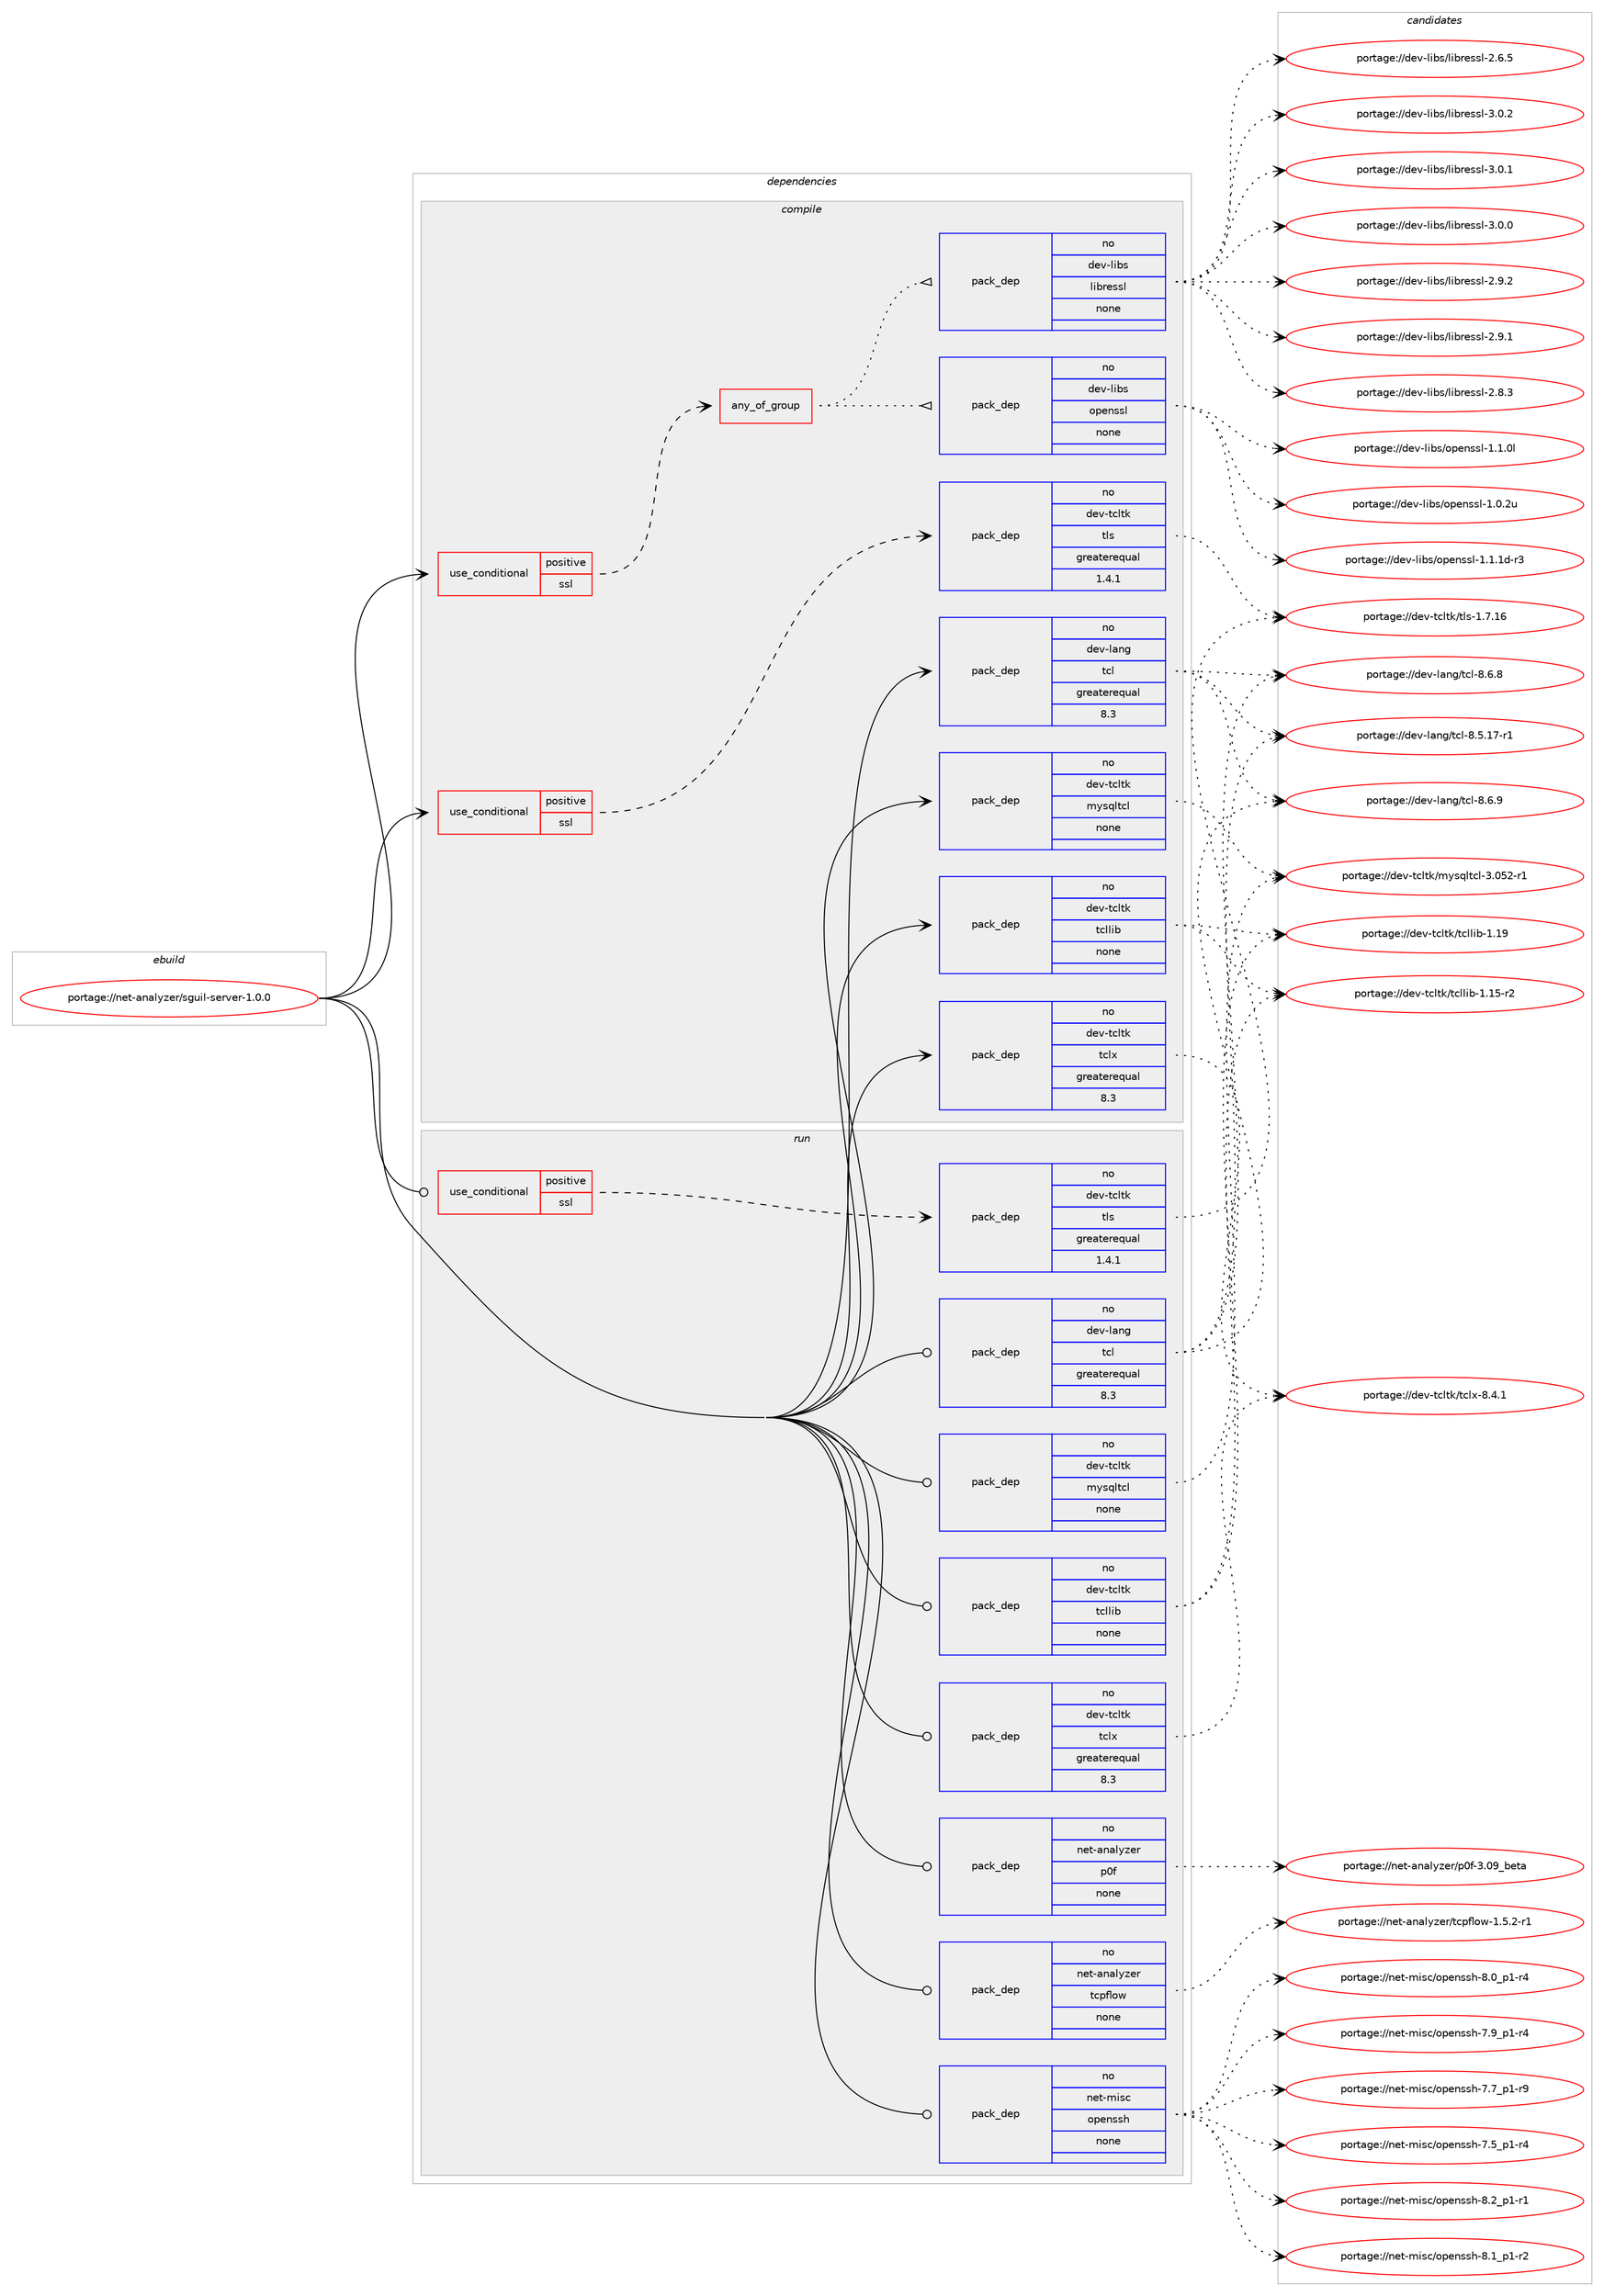 digraph prolog {

# *************
# Graph options
# *************

newrank=true;
concentrate=true;
compound=true;
graph [rankdir=LR,fontname=Helvetica,fontsize=10,ranksep=1.5];#, ranksep=2.5, nodesep=0.2];
edge  [arrowhead=vee];
node  [fontname=Helvetica,fontsize=10];

# **********
# The ebuild
# **********

subgraph cluster_leftcol {
color=gray;
rank=same;
label=<<i>ebuild</i>>;
id [label="portage://net-analyzer/sguil-server-1.0.0", color=red, width=4, href="../net-analyzer/sguil-server-1.0.0.svg"];
}

# ****************
# The dependencies
# ****************

subgraph cluster_midcol {
color=gray;
label=<<i>dependencies</i>>;
subgraph cluster_compile {
fillcolor="#eeeeee";
style=filled;
label=<<i>compile</i>>;
subgraph cond35227 {
dependency156781 [label=<<TABLE BORDER="0" CELLBORDER="1" CELLSPACING="0" CELLPADDING="4"><TR><TD ROWSPAN="3" CELLPADDING="10">use_conditional</TD></TR><TR><TD>positive</TD></TR><TR><TD>ssl</TD></TR></TABLE>>, shape=none, color=red];
subgraph any2384 {
dependency156782 [label=<<TABLE BORDER="0" CELLBORDER="1" CELLSPACING="0" CELLPADDING="4"><TR><TD CELLPADDING="10">any_of_group</TD></TR></TABLE>>, shape=none, color=red];subgraph pack119018 {
dependency156783 [label=<<TABLE BORDER="0" CELLBORDER="1" CELLSPACING="0" CELLPADDING="4" WIDTH="220"><TR><TD ROWSPAN="6" CELLPADDING="30">pack_dep</TD></TR><TR><TD WIDTH="110">no</TD></TR><TR><TD>dev-libs</TD></TR><TR><TD>openssl</TD></TR><TR><TD>none</TD></TR><TR><TD></TD></TR></TABLE>>, shape=none, color=blue];
}
dependency156782:e -> dependency156783:w [weight=20,style="dotted",arrowhead="oinv"];
subgraph pack119019 {
dependency156784 [label=<<TABLE BORDER="0" CELLBORDER="1" CELLSPACING="0" CELLPADDING="4" WIDTH="220"><TR><TD ROWSPAN="6" CELLPADDING="30">pack_dep</TD></TR><TR><TD WIDTH="110">no</TD></TR><TR><TD>dev-libs</TD></TR><TR><TD>libressl</TD></TR><TR><TD>none</TD></TR><TR><TD></TD></TR></TABLE>>, shape=none, color=blue];
}
dependency156782:e -> dependency156784:w [weight=20,style="dotted",arrowhead="oinv"];
}
dependency156781:e -> dependency156782:w [weight=20,style="dashed",arrowhead="vee"];
}
id:e -> dependency156781:w [weight=20,style="solid",arrowhead="vee"];
subgraph cond35228 {
dependency156785 [label=<<TABLE BORDER="0" CELLBORDER="1" CELLSPACING="0" CELLPADDING="4"><TR><TD ROWSPAN="3" CELLPADDING="10">use_conditional</TD></TR><TR><TD>positive</TD></TR><TR><TD>ssl</TD></TR></TABLE>>, shape=none, color=red];
subgraph pack119020 {
dependency156786 [label=<<TABLE BORDER="0" CELLBORDER="1" CELLSPACING="0" CELLPADDING="4" WIDTH="220"><TR><TD ROWSPAN="6" CELLPADDING="30">pack_dep</TD></TR><TR><TD WIDTH="110">no</TD></TR><TR><TD>dev-tcltk</TD></TR><TR><TD>tls</TD></TR><TR><TD>greaterequal</TD></TR><TR><TD>1.4.1</TD></TR></TABLE>>, shape=none, color=blue];
}
dependency156785:e -> dependency156786:w [weight=20,style="dashed",arrowhead="vee"];
}
id:e -> dependency156785:w [weight=20,style="solid",arrowhead="vee"];
subgraph pack119021 {
dependency156787 [label=<<TABLE BORDER="0" CELLBORDER="1" CELLSPACING="0" CELLPADDING="4" WIDTH="220"><TR><TD ROWSPAN="6" CELLPADDING="30">pack_dep</TD></TR><TR><TD WIDTH="110">no</TD></TR><TR><TD>dev-lang</TD></TR><TR><TD>tcl</TD></TR><TR><TD>greaterequal</TD></TR><TR><TD>8.3</TD></TR></TABLE>>, shape=none, color=blue];
}
id:e -> dependency156787:w [weight=20,style="solid",arrowhead="vee"];
subgraph pack119022 {
dependency156788 [label=<<TABLE BORDER="0" CELLBORDER="1" CELLSPACING="0" CELLPADDING="4" WIDTH="220"><TR><TD ROWSPAN="6" CELLPADDING="30">pack_dep</TD></TR><TR><TD WIDTH="110">no</TD></TR><TR><TD>dev-tcltk</TD></TR><TR><TD>mysqltcl</TD></TR><TR><TD>none</TD></TR><TR><TD></TD></TR></TABLE>>, shape=none, color=blue];
}
id:e -> dependency156788:w [weight=20,style="solid",arrowhead="vee"];
subgraph pack119023 {
dependency156789 [label=<<TABLE BORDER="0" CELLBORDER="1" CELLSPACING="0" CELLPADDING="4" WIDTH="220"><TR><TD ROWSPAN="6" CELLPADDING="30">pack_dep</TD></TR><TR><TD WIDTH="110">no</TD></TR><TR><TD>dev-tcltk</TD></TR><TR><TD>tcllib</TD></TR><TR><TD>none</TD></TR><TR><TD></TD></TR></TABLE>>, shape=none, color=blue];
}
id:e -> dependency156789:w [weight=20,style="solid",arrowhead="vee"];
subgraph pack119024 {
dependency156790 [label=<<TABLE BORDER="0" CELLBORDER="1" CELLSPACING="0" CELLPADDING="4" WIDTH="220"><TR><TD ROWSPAN="6" CELLPADDING="30">pack_dep</TD></TR><TR><TD WIDTH="110">no</TD></TR><TR><TD>dev-tcltk</TD></TR><TR><TD>tclx</TD></TR><TR><TD>greaterequal</TD></TR><TR><TD>8.3</TD></TR></TABLE>>, shape=none, color=blue];
}
id:e -> dependency156790:w [weight=20,style="solid",arrowhead="vee"];
}
subgraph cluster_compileandrun {
fillcolor="#eeeeee";
style=filled;
label=<<i>compile and run</i>>;
}
subgraph cluster_run {
fillcolor="#eeeeee";
style=filled;
label=<<i>run</i>>;
subgraph cond35229 {
dependency156791 [label=<<TABLE BORDER="0" CELLBORDER="1" CELLSPACING="0" CELLPADDING="4"><TR><TD ROWSPAN="3" CELLPADDING="10">use_conditional</TD></TR><TR><TD>positive</TD></TR><TR><TD>ssl</TD></TR></TABLE>>, shape=none, color=red];
subgraph pack119025 {
dependency156792 [label=<<TABLE BORDER="0" CELLBORDER="1" CELLSPACING="0" CELLPADDING="4" WIDTH="220"><TR><TD ROWSPAN="6" CELLPADDING="30">pack_dep</TD></TR><TR><TD WIDTH="110">no</TD></TR><TR><TD>dev-tcltk</TD></TR><TR><TD>tls</TD></TR><TR><TD>greaterequal</TD></TR><TR><TD>1.4.1</TD></TR></TABLE>>, shape=none, color=blue];
}
dependency156791:e -> dependency156792:w [weight=20,style="dashed",arrowhead="vee"];
}
id:e -> dependency156791:w [weight=20,style="solid",arrowhead="odot"];
subgraph pack119026 {
dependency156793 [label=<<TABLE BORDER="0" CELLBORDER="1" CELLSPACING="0" CELLPADDING="4" WIDTH="220"><TR><TD ROWSPAN="6" CELLPADDING="30">pack_dep</TD></TR><TR><TD WIDTH="110">no</TD></TR><TR><TD>dev-lang</TD></TR><TR><TD>tcl</TD></TR><TR><TD>greaterequal</TD></TR><TR><TD>8.3</TD></TR></TABLE>>, shape=none, color=blue];
}
id:e -> dependency156793:w [weight=20,style="solid",arrowhead="odot"];
subgraph pack119027 {
dependency156794 [label=<<TABLE BORDER="0" CELLBORDER="1" CELLSPACING="0" CELLPADDING="4" WIDTH="220"><TR><TD ROWSPAN="6" CELLPADDING="30">pack_dep</TD></TR><TR><TD WIDTH="110">no</TD></TR><TR><TD>dev-tcltk</TD></TR><TR><TD>mysqltcl</TD></TR><TR><TD>none</TD></TR><TR><TD></TD></TR></TABLE>>, shape=none, color=blue];
}
id:e -> dependency156794:w [weight=20,style="solid",arrowhead="odot"];
subgraph pack119028 {
dependency156795 [label=<<TABLE BORDER="0" CELLBORDER="1" CELLSPACING="0" CELLPADDING="4" WIDTH="220"><TR><TD ROWSPAN="6" CELLPADDING="30">pack_dep</TD></TR><TR><TD WIDTH="110">no</TD></TR><TR><TD>dev-tcltk</TD></TR><TR><TD>tcllib</TD></TR><TR><TD>none</TD></TR><TR><TD></TD></TR></TABLE>>, shape=none, color=blue];
}
id:e -> dependency156795:w [weight=20,style="solid",arrowhead="odot"];
subgraph pack119029 {
dependency156796 [label=<<TABLE BORDER="0" CELLBORDER="1" CELLSPACING="0" CELLPADDING="4" WIDTH="220"><TR><TD ROWSPAN="6" CELLPADDING="30">pack_dep</TD></TR><TR><TD WIDTH="110">no</TD></TR><TR><TD>dev-tcltk</TD></TR><TR><TD>tclx</TD></TR><TR><TD>greaterequal</TD></TR><TR><TD>8.3</TD></TR></TABLE>>, shape=none, color=blue];
}
id:e -> dependency156796:w [weight=20,style="solid",arrowhead="odot"];
subgraph pack119030 {
dependency156797 [label=<<TABLE BORDER="0" CELLBORDER="1" CELLSPACING="0" CELLPADDING="4" WIDTH="220"><TR><TD ROWSPAN="6" CELLPADDING="30">pack_dep</TD></TR><TR><TD WIDTH="110">no</TD></TR><TR><TD>net-analyzer</TD></TR><TR><TD>p0f</TD></TR><TR><TD>none</TD></TR><TR><TD></TD></TR></TABLE>>, shape=none, color=blue];
}
id:e -> dependency156797:w [weight=20,style="solid",arrowhead="odot"];
subgraph pack119031 {
dependency156798 [label=<<TABLE BORDER="0" CELLBORDER="1" CELLSPACING="0" CELLPADDING="4" WIDTH="220"><TR><TD ROWSPAN="6" CELLPADDING="30">pack_dep</TD></TR><TR><TD WIDTH="110">no</TD></TR><TR><TD>net-analyzer</TD></TR><TR><TD>tcpflow</TD></TR><TR><TD>none</TD></TR><TR><TD></TD></TR></TABLE>>, shape=none, color=blue];
}
id:e -> dependency156798:w [weight=20,style="solid",arrowhead="odot"];
subgraph pack119032 {
dependency156799 [label=<<TABLE BORDER="0" CELLBORDER="1" CELLSPACING="0" CELLPADDING="4" WIDTH="220"><TR><TD ROWSPAN="6" CELLPADDING="30">pack_dep</TD></TR><TR><TD WIDTH="110">no</TD></TR><TR><TD>net-misc</TD></TR><TR><TD>openssh</TD></TR><TR><TD>none</TD></TR><TR><TD></TD></TR></TABLE>>, shape=none, color=blue];
}
id:e -> dependency156799:w [weight=20,style="solid",arrowhead="odot"];
}
}

# **************
# The candidates
# **************

subgraph cluster_choices {
rank=same;
color=gray;
label=<<i>candidates</i>>;

subgraph choice119018 {
color=black;
nodesep=1;
choice1001011184510810598115471111121011101151151084549464946491004511451 [label="portage://dev-libs/openssl-1.1.1d-r3", color=red, width=4,href="../dev-libs/openssl-1.1.1d-r3.svg"];
choice100101118451081059811547111112101110115115108454946494648108 [label="portage://dev-libs/openssl-1.1.0l", color=red, width=4,href="../dev-libs/openssl-1.1.0l.svg"];
choice100101118451081059811547111112101110115115108454946484650117 [label="portage://dev-libs/openssl-1.0.2u", color=red, width=4,href="../dev-libs/openssl-1.0.2u.svg"];
dependency156783:e -> choice1001011184510810598115471111121011101151151084549464946491004511451:w [style=dotted,weight="100"];
dependency156783:e -> choice100101118451081059811547111112101110115115108454946494648108:w [style=dotted,weight="100"];
dependency156783:e -> choice100101118451081059811547111112101110115115108454946484650117:w [style=dotted,weight="100"];
}
subgraph choice119019 {
color=black;
nodesep=1;
choice10010111845108105981154710810598114101115115108455146484650 [label="portage://dev-libs/libressl-3.0.2", color=red, width=4,href="../dev-libs/libressl-3.0.2.svg"];
choice10010111845108105981154710810598114101115115108455146484649 [label="portage://dev-libs/libressl-3.0.1", color=red, width=4,href="../dev-libs/libressl-3.0.1.svg"];
choice10010111845108105981154710810598114101115115108455146484648 [label="portage://dev-libs/libressl-3.0.0", color=red, width=4,href="../dev-libs/libressl-3.0.0.svg"];
choice10010111845108105981154710810598114101115115108455046574650 [label="portage://dev-libs/libressl-2.9.2", color=red, width=4,href="../dev-libs/libressl-2.9.2.svg"];
choice10010111845108105981154710810598114101115115108455046574649 [label="portage://dev-libs/libressl-2.9.1", color=red, width=4,href="../dev-libs/libressl-2.9.1.svg"];
choice10010111845108105981154710810598114101115115108455046564651 [label="portage://dev-libs/libressl-2.8.3", color=red, width=4,href="../dev-libs/libressl-2.8.3.svg"];
choice10010111845108105981154710810598114101115115108455046544653 [label="portage://dev-libs/libressl-2.6.5", color=red, width=4,href="../dev-libs/libressl-2.6.5.svg"];
dependency156784:e -> choice10010111845108105981154710810598114101115115108455146484650:w [style=dotted,weight="100"];
dependency156784:e -> choice10010111845108105981154710810598114101115115108455146484649:w [style=dotted,weight="100"];
dependency156784:e -> choice10010111845108105981154710810598114101115115108455146484648:w [style=dotted,weight="100"];
dependency156784:e -> choice10010111845108105981154710810598114101115115108455046574650:w [style=dotted,weight="100"];
dependency156784:e -> choice10010111845108105981154710810598114101115115108455046574649:w [style=dotted,weight="100"];
dependency156784:e -> choice10010111845108105981154710810598114101115115108455046564651:w [style=dotted,weight="100"];
dependency156784:e -> choice10010111845108105981154710810598114101115115108455046544653:w [style=dotted,weight="100"];
}
subgraph choice119020 {
color=black;
nodesep=1;
choice10010111845116991081161074711610811545494655464954 [label="portage://dev-tcltk/tls-1.7.16", color=red, width=4,href="../dev-tcltk/tls-1.7.16.svg"];
dependency156786:e -> choice10010111845116991081161074711610811545494655464954:w [style=dotted,weight="100"];
}
subgraph choice119021 {
color=black;
nodesep=1;
choice10010111845108971101034711699108455646544657 [label="portage://dev-lang/tcl-8.6.9", color=red, width=4,href="../dev-lang/tcl-8.6.9.svg"];
choice10010111845108971101034711699108455646544656 [label="portage://dev-lang/tcl-8.6.8", color=red, width=4,href="../dev-lang/tcl-8.6.8.svg"];
choice10010111845108971101034711699108455646534649554511449 [label="portage://dev-lang/tcl-8.5.17-r1", color=red, width=4,href="../dev-lang/tcl-8.5.17-r1.svg"];
dependency156787:e -> choice10010111845108971101034711699108455646544657:w [style=dotted,weight="100"];
dependency156787:e -> choice10010111845108971101034711699108455646544656:w [style=dotted,weight="100"];
dependency156787:e -> choice10010111845108971101034711699108455646534649554511449:w [style=dotted,weight="100"];
}
subgraph choice119022 {
color=black;
nodesep=1;
choice100101118451169910811610747109121115113108116991084551464853504511449 [label="portage://dev-tcltk/mysqltcl-3.052-r1", color=red, width=4,href="../dev-tcltk/mysqltcl-3.052-r1.svg"];
dependency156788:e -> choice100101118451169910811610747109121115113108116991084551464853504511449:w [style=dotted,weight="100"];
}
subgraph choice119023 {
color=black;
nodesep=1;
choice10010111845116991081161074711699108108105984549464957 [label="portage://dev-tcltk/tcllib-1.19", color=red, width=4,href="../dev-tcltk/tcllib-1.19.svg"];
choice100101118451169910811610747116991081081059845494649534511450 [label="portage://dev-tcltk/tcllib-1.15-r2", color=red, width=4,href="../dev-tcltk/tcllib-1.15-r2.svg"];
dependency156789:e -> choice10010111845116991081161074711699108108105984549464957:w [style=dotted,weight="100"];
dependency156789:e -> choice100101118451169910811610747116991081081059845494649534511450:w [style=dotted,weight="100"];
}
subgraph choice119024 {
color=black;
nodesep=1;
choice10010111845116991081161074711699108120455646524649 [label="portage://dev-tcltk/tclx-8.4.1", color=red, width=4,href="../dev-tcltk/tclx-8.4.1.svg"];
dependency156790:e -> choice10010111845116991081161074711699108120455646524649:w [style=dotted,weight="100"];
}
subgraph choice119025 {
color=black;
nodesep=1;
choice10010111845116991081161074711610811545494655464954 [label="portage://dev-tcltk/tls-1.7.16", color=red, width=4,href="../dev-tcltk/tls-1.7.16.svg"];
dependency156792:e -> choice10010111845116991081161074711610811545494655464954:w [style=dotted,weight="100"];
}
subgraph choice119026 {
color=black;
nodesep=1;
choice10010111845108971101034711699108455646544657 [label="portage://dev-lang/tcl-8.6.9", color=red, width=4,href="../dev-lang/tcl-8.6.9.svg"];
choice10010111845108971101034711699108455646544656 [label="portage://dev-lang/tcl-8.6.8", color=red, width=4,href="../dev-lang/tcl-8.6.8.svg"];
choice10010111845108971101034711699108455646534649554511449 [label="portage://dev-lang/tcl-8.5.17-r1", color=red, width=4,href="../dev-lang/tcl-8.5.17-r1.svg"];
dependency156793:e -> choice10010111845108971101034711699108455646544657:w [style=dotted,weight="100"];
dependency156793:e -> choice10010111845108971101034711699108455646544656:w [style=dotted,weight="100"];
dependency156793:e -> choice10010111845108971101034711699108455646534649554511449:w [style=dotted,weight="100"];
}
subgraph choice119027 {
color=black;
nodesep=1;
choice100101118451169910811610747109121115113108116991084551464853504511449 [label="portage://dev-tcltk/mysqltcl-3.052-r1", color=red, width=4,href="../dev-tcltk/mysqltcl-3.052-r1.svg"];
dependency156794:e -> choice100101118451169910811610747109121115113108116991084551464853504511449:w [style=dotted,weight="100"];
}
subgraph choice119028 {
color=black;
nodesep=1;
choice10010111845116991081161074711699108108105984549464957 [label="portage://dev-tcltk/tcllib-1.19", color=red, width=4,href="../dev-tcltk/tcllib-1.19.svg"];
choice100101118451169910811610747116991081081059845494649534511450 [label="portage://dev-tcltk/tcllib-1.15-r2", color=red, width=4,href="../dev-tcltk/tcllib-1.15-r2.svg"];
dependency156795:e -> choice10010111845116991081161074711699108108105984549464957:w [style=dotted,weight="100"];
dependency156795:e -> choice100101118451169910811610747116991081081059845494649534511450:w [style=dotted,weight="100"];
}
subgraph choice119029 {
color=black;
nodesep=1;
choice10010111845116991081161074711699108120455646524649 [label="portage://dev-tcltk/tclx-8.4.1", color=red, width=4,href="../dev-tcltk/tclx-8.4.1.svg"];
dependency156796:e -> choice10010111845116991081161074711699108120455646524649:w [style=dotted,weight="100"];
}
subgraph choice119030 {
color=black;
nodesep=1;
choice11010111645971109710812112210111447112481024551464857959810111697 [label="portage://net-analyzer/p0f-3.09_beta", color=red, width=4,href="../net-analyzer/p0f-3.09_beta.svg"];
dependency156797:e -> choice11010111645971109710812112210111447112481024551464857959810111697:w [style=dotted,weight="100"];
}
subgraph choice119031 {
color=black;
nodesep=1;
choice11010111645971109710812112210111447116991121021081111194549465346504511449 [label="portage://net-analyzer/tcpflow-1.5.2-r1", color=red, width=4,href="../net-analyzer/tcpflow-1.5.2-r1.svg"];
dependency156798:e -> choice11010111645971109710812112210111447116991121021081111194549465346504511449:w [style=dotted,weight="100"];
}
subgraph choice119032 {
color=black;
nodesep=1;
choice1101011164510910511599471111121011101151151044556465095112494511449 [label="portage://net-misc/openssh-8.2_p1-r1", color=red, width=4,href="../net-misc/openssh-8.2_p1-r1.svg"];
choice1101011164510910511599471111121011101151151044556464995112494511450 [label="portage://net-misc/openssh-8.1_p1-r2", color=red, width=4,href="../net-misc/openssh-8.1_p1-r2.svg"];
choice1101011164510910511599471111121011101151151044556464895112494511452 [label="portage://net-misc/openssh-8.0_p1-r4", color=red, width=4,href="../net-misc/openssh-8.0_p1-r4.svg"];
choice1101011164510910511599471111121011101151151044555465795112494511452 [label="portage://net-misc/openssh-7.9_p1-r4", color=red, width=4,href="../net-misc/openssh-7.9_p1-r4.svg"];
choice1101011164510910511599471111121011101151151044555465595112494511457 [label="portage://net-misc/openssh-7.7_p1-r9", color=red, width=4,href="../net-misc/openssh-7.7_p1-r9.svg"];
choice1101011164510910511599471111121011101151151044555465395112494511452 [label="portage://net-misc/openssh-7.5_p1-r4", color=red, width=4,href="../net-misc/openssh-7.5_p1-r4.svg"];
dependency156799:e -> choice1101011164510910511599471111121011101151151044556465095112494511449:w [style=dotted,weight="100"];
dependency156799:e -> choice1101011164510910511599471111121011101151151044556464995112494511450:w [style=dotted,weight="100"];
dependency156799:e -> choice1101011164510910511599471111121011101151151044556464895112494511452:w [style=dotted,weight="100"];
dependency156799:e -> choice1101011164510910511599471111121011101151151044555465795112494511452:w [style=dotted,weight="100"];
dependency156799:e -> choice1101011164510910511599471111121011101151151044555465595112494511457:w [style=dotted,weight="100"];
dependency156799:e -> choice1101011164510910511599471111121011101151151044555465395112494511452:w [style=dotted,weight="100"];
}
}

}
